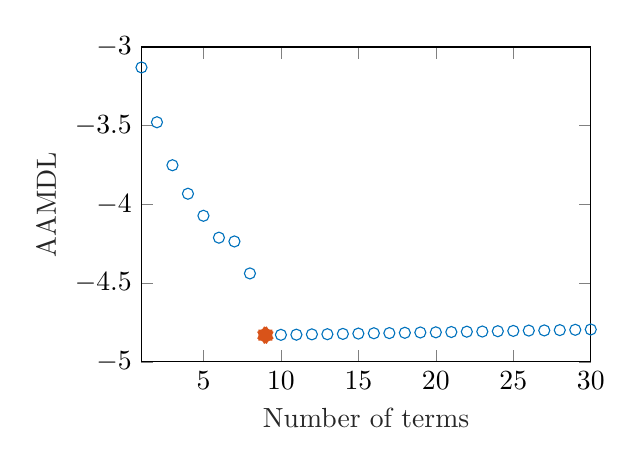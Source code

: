 % This file was created by matlab2tikz.
%
\definecolor{mycolor1}{rgb}{0.0,0.447,0.741}%
\definecolor{mycolor2}{rgb}{0.85,0.325,0.098}%
%
\begin{tikzpicture}

\begin{axis}[%
width=5.706cm,
height=4cm,
at={(0cm,0cm)},
scale only axis,
xmin=1,
xmax=30,
xlabel style={font=\color{white!15!black}},
xlabel={Number of terms},
ymin=-5,
ymax=-3,
ylabel style={font=\color{white!15!black}},
ylabel={AAMDL},
axis background/.style={fill=white}
]
\addplot [color=mycolor1, draw=none, mark=o, mark options={solid, mycolor1}, forget plot]
  table[row sep=crcr]{%
1	-3.13\\
2	-3.478\\
3	-3.751\\
4	-3.932\\
5	-4.072\\
6	-4.211\\
7	-4.235\\
8	-4.438\\
9	-4.83\\
10	-4.828\\
11	-4.827\\
12	-4.825\\
13	-4.824\\
14	-4.822\\
15	-4.82\\
16	-4.818\\
17	-4.817\\
18	-4.815\\
19	-4.813\\
20	-4.812\\
21	-4.81\\
22	-4.808\\
23	-4.807\\
24	-4.805\\
25	-4.803\\
26	-4.801\\
27	-4.8\\
28	-4.798\\
29	-4.796\\
30	-4.794\\
};
\addplot [color=mycolor2, line width=5.0pt, draw=none, mark=asterisk, mark options={solid, mycolor2}, forget plot]
  table[row sep=crcr]{%
9	-4.83\\
};
\end{axis}
\end{tikzpicture}%